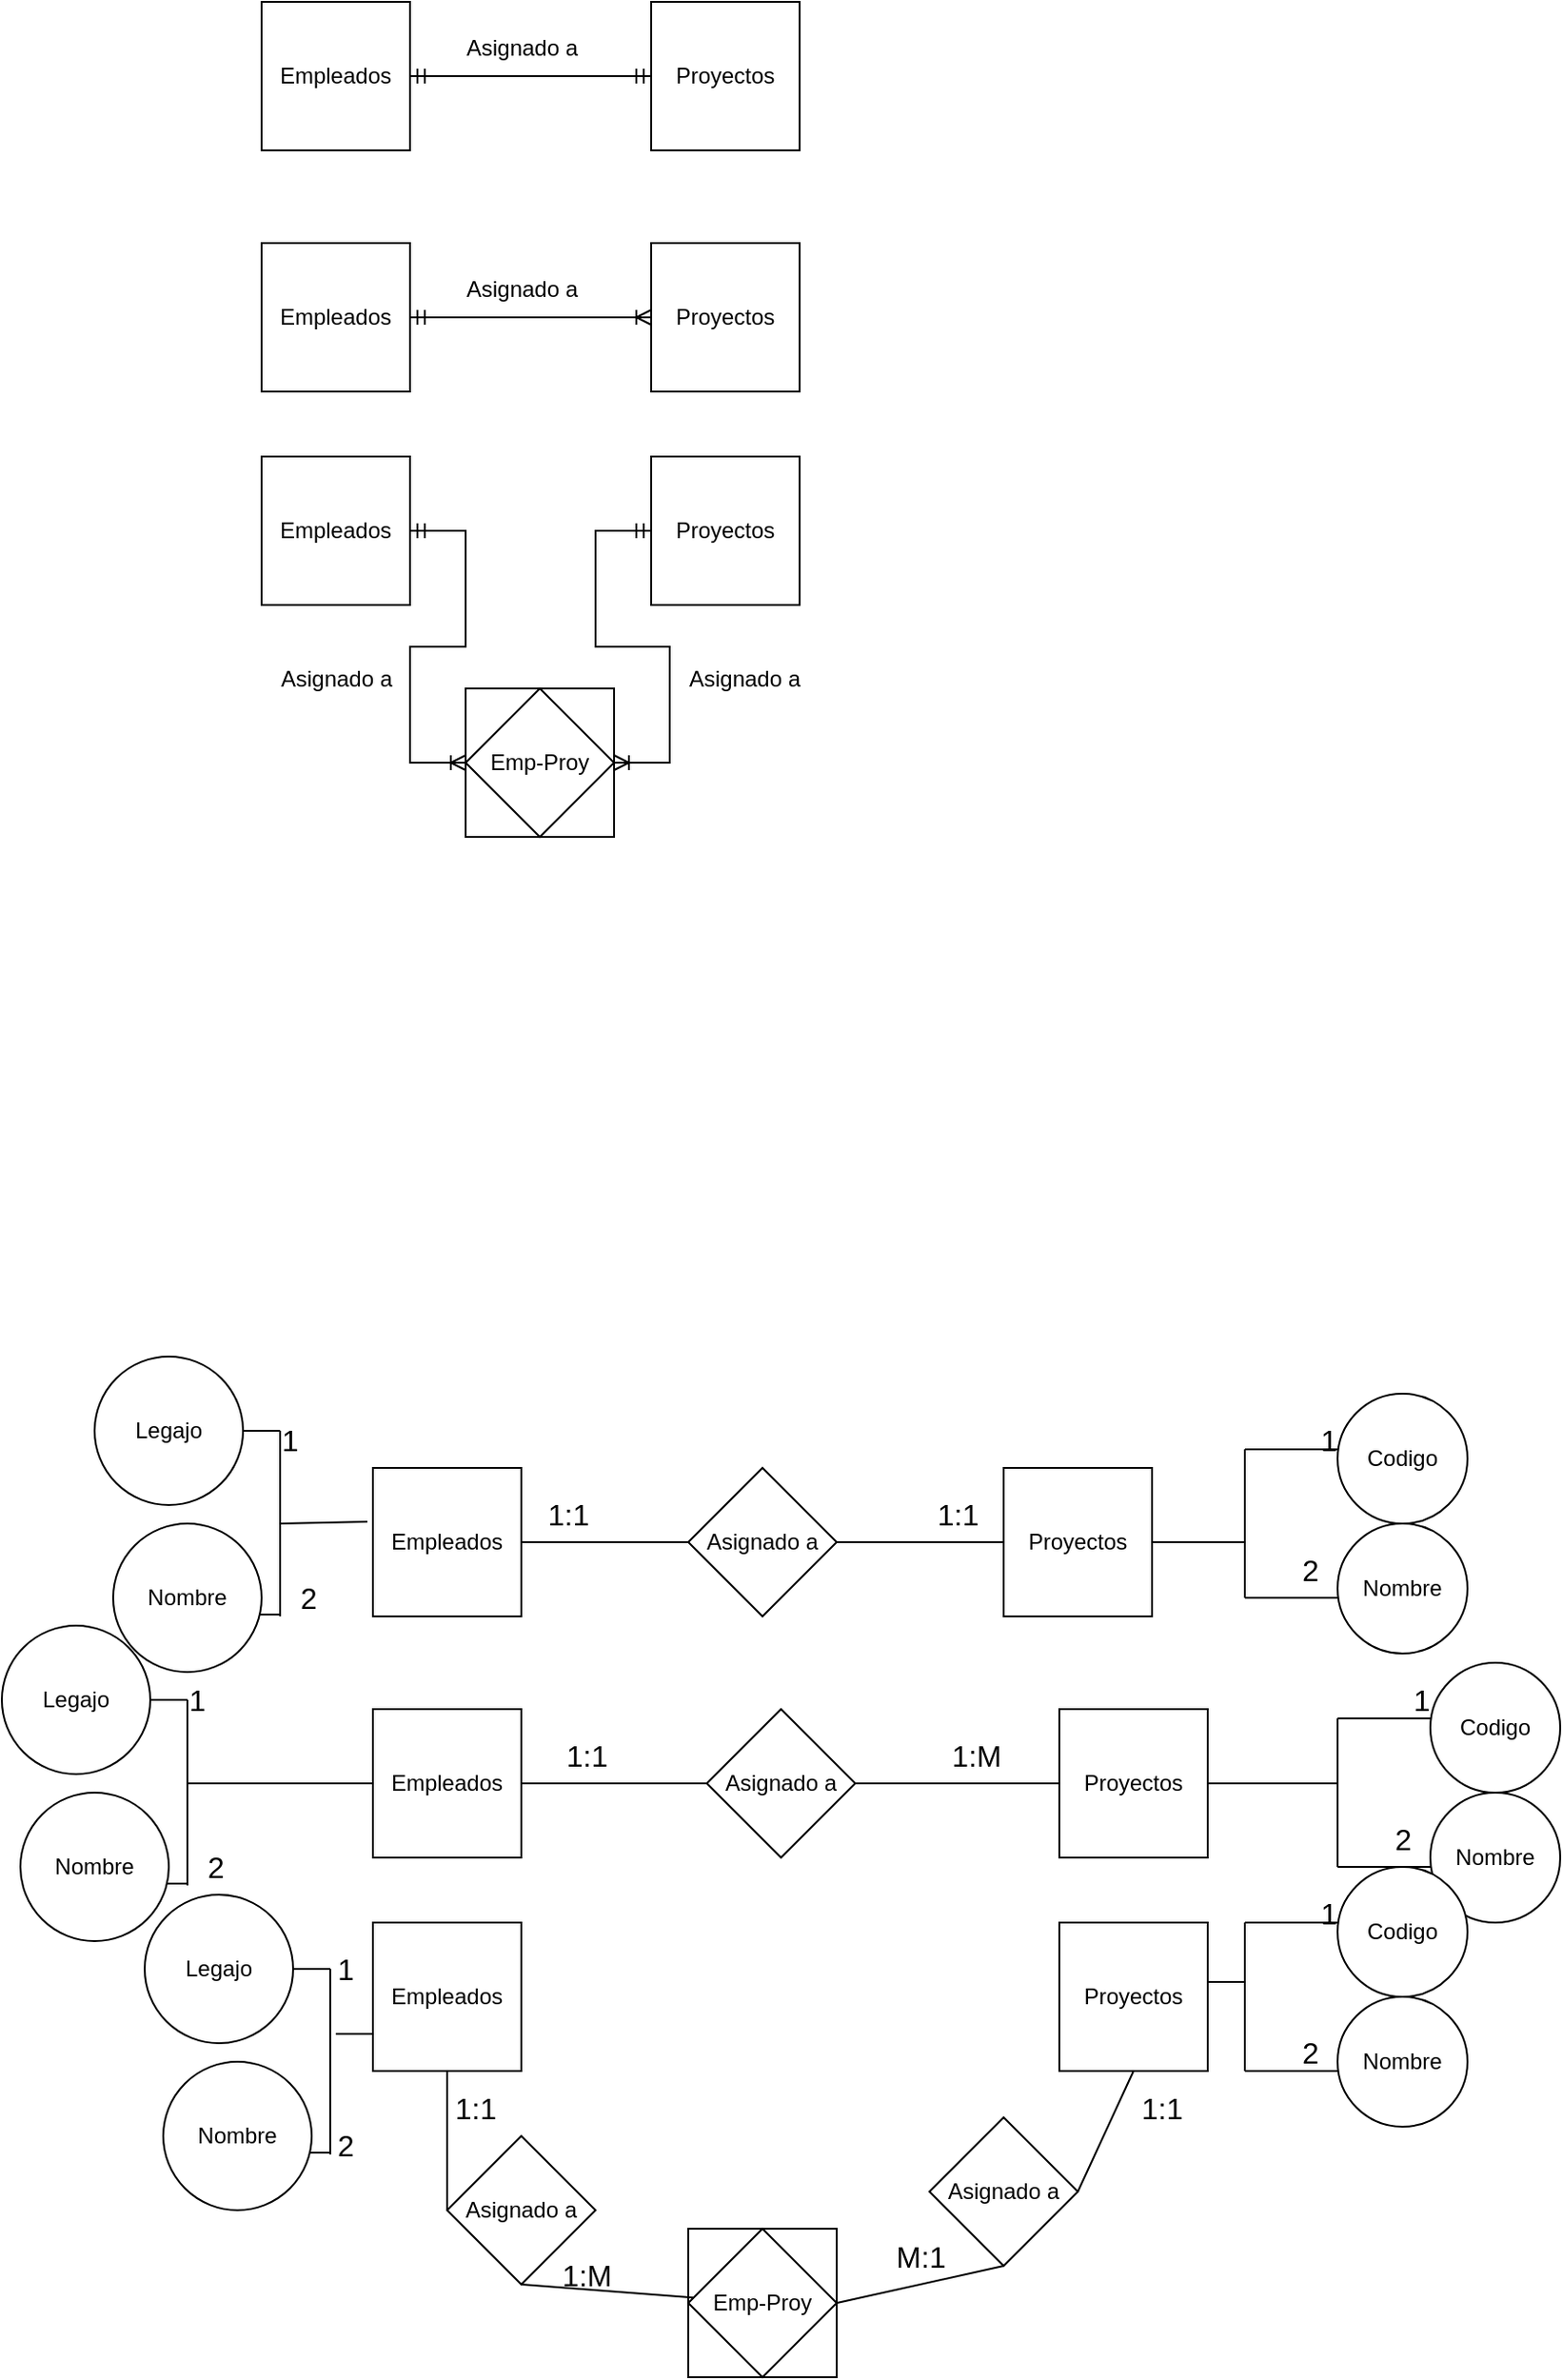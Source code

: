 <mxfile version="27.1.5">
  <diagram name="Página-1" id="LhxzeC9J_TmsiSqCx0SO">
    <mxGraphModel dx="1831" dy="1183" grid="1" gridSize="10" guides="1" tooltips="1" connect="1" arrows="1" fold="1" page="1" pageScale="1" pageWidth="827" pageHeight="1169" math="0" shadow="0">
      <root>
        <mxCell id="0" />
        <mxCell id="1" parent="0" />
        <mxCell id="4hXiRvws0e5RVFxnxAyp-1" value="Proyectos" style="whiteSpace=wrap;html=1;aspect=fixed;" parent="1" vertex="1">
          <mxGeometry x="-140" y="260" width="80" height="80" as="geometry" />
        </mxCell>
        <mxCell id="4hXiRvws0e5RVFxnxAyp-2" value="Empleados" style="whiteSpace=wrap;html=1;aspect=fixed;" parent="1" vertex="1">
          <mxGeometry x="-350" y="260" width="80" height="80" as="geometry" />
        </mxCell>
        <mxCell id="4hXiRvws0e5RVFxnxAyp-3" value="" style="edgeStyle=entityRelationEdgeStyle;fontSize=12;html=1;endArrow=ERmandOne;startArrow=ERmandOne;rounded=0;exitX=1;exitY=0.5;exitDx=0;exitDy=0;" parent="1" source="4hXiRvws0e5RVFxnxAyp-2" target="4hXiRvws0e5RVFxnxAyp-1" edge="1">
          <mxGeometry width="100" height="100" relative="1" as="geometry">
            <mxPoint x="-70" y="440" as="sourcePoint" />
            <mxPoint x="30" y="340" as="targetPoint" />
            <Array as="points">
              <mxPoint x="-260" y="310" />
            </Array>
          </mxGeometry>
        </mxCell>
        <mxCell id="4hXiRvws0e5RVFxnxAyp-4" value="Proyectos" style="whiteSpace=wrap;html=1;aspect=fixed;" parent="1" vertex="1">
          <mxGeometry x="-140" y="390" width="80" height="80" as="geometry" />
        </mxCell>
        <mxCell id="4hXiRvws0e5RVFxnxAyp-5" value="Empleados" style="whiteSpace=wrap;html=1;aspect=fixed;" parent="1" vertex="1">
          <mxGeometry x="-350" y="390" width="80" height="80" as="geometry" />
        </mxCell>
        <mxCell id="4hXiRvws0e5RVFxnxAyp-7" value="Proyectos" style="whiteSpace=wrap;html=1;aspect=fixed;" parent="1" vertex="1">
          <mxGeometry x="-140" y="505" width="80" height="80" as="geometry" />
        </mxCell>
        <mxCell id="4hXiRvws0e5RVFxnxAyp-8" value="Empleados" style="whiteSpace=wrap;html=1;aspect=fixed;" parent="1" vertex="1">
          <mxGeometry x="-350" y="505" width="80" height="80" as="geometry" />
        </mxCell>
        <mxCell id="4hXiRvws0e5RVFxnxAyp-12" value="" style="edgeStyle=entityRelationEdgeStyle;fontSize=12;html=1;endArrow=ERoneToMany;startArrow=ERmandOne;rounded=0;entryX=0;entryY=0.5;entryDx=0;entryDy=0;" parent="1" source="4hXiRvws0e5RVFxnxAyp-5" target="4hXiRvws0e5RVFxnxAyp-4" edge="1">
          <mxGeometry width="100" height="100" relative="1" as="geometry">
            <mxPoint x="-70" y="440" as="sourcePoint" />
            <mxPoint x="30" y="340" as="targetPoint" />
          </mxGeometry>
        </mxCell>
        <mxCell id="4hXiRvws0e5RVFxnxAyp-16" value="Asignado a" style="text;html=1;align=center;verticalAlign=middle;resizable=0;points=[];autosize=1;strokeColor=none;fillColor=none;" parent="1" vertex="1">
          <mxGeometry x="-250" y="270" width="80" height="30" as="geometry" />
        </mxCell>
        <mxCell id="4hXiRvws0e5RVFxnxAyp-17" value="Asignado a" style="text;html=1;align=center;verticalAlign=middle;resizable=0;points=[];autosize=1;strokeColor=none;fillColor=none;" parent="1" vertex="1">
          <mxGeometry x="-250" y="400" width="80" height="30" as="geometry" />
        </mxCell>
        <mxCell id="4hXiRvws0e5RVFxnxAyp-18" value="Asignado a" style="text;html=1;align=center;verticalAlign=middle;resizable=0;points=[];autosize=1;strokeColor=none;fillColor=none;" parent="1" vertex="1">
          <mxGeometry x="-350" y="610" width="80" height="30" as="geometry" />
        </mxCell>
        <mxCell id="4hXiRvws0e5RVFxnxAyp-31" value="" style="whiteSpace=wrap;html=1;aspect=fixed;" parent="1" vertex="1">
          <mxGeometry x="-240" y="630" width="80" height="80" as="geometry" />
        </mxCell>
        <mxCell id="4hXiRvws0e5RVFxnxAyp-32" value="Emp-Proy" style="rhombus;whiteSpace=wrap;html=1;" parent="1" vertex="1">
          <mxGeometry x="-240" y="630" width="80" height="80" as="geometry" />
        </mxCell>
        <mxCell id="4hXiRvws0e5RVFxnxAyp-33" value="" style="edgeStyle=entityRelationEdgeStyle;fontSize=12;html=1;endArrow=ERoneToMany;startArrow=ERmandOne;rounded=0;entryX=0;entryY=0.5;entryDx=0;entryDy=0;exitX=1;exitY=0.5;exitDx=0;exitDy=0;" parent="1" source="4hXiRvws0e5RVFxnxAyp-8" target="4hXiRvws0e5RVFxnxAyp-31" edge="1">
          <mxGeometry width="100" height="100" relative="1" as="geometry">
            <mxPoint x="-200" y="540" as="sourcePoint" />
            <mxPoint x="-70" y="540" as="targetPoint" />
            <Array as="points">
              <mxPoint x="-270" y="630" />
              <mxPoint x="-150" y="550" />
            </Array>
          </mxGeometry>
        </mxCell>
        <mxCell id="4hXiRvws0e5RVFxnxAyp-34" value="" style="edgeStyle=entityRelationEdgeStyle;fontSize=12;html=1;endArrow=ERoneToMany;startArrow=ERmandOne;rounded=0;entryX=1;entryY=0.5;entryDx=0;entryDy=0;" parent="1" source="4hXiRvws0e5RVFxnxAyp-7" target="4hXiRvws0e5RVFxnxAyp-32" edge="1">
          <mxGeometry width="100" height="100" relative="1" as="geometry">
            <mxPoint x="-260" y="600" as="sourcePoint" />
            <mxPoint x="-240" y="725" as="targetPoint" />
            <Array as="points">
              <mxPoint x="-260" y="685" />
              <mxPoint x="-160" y="610" />
              <mxPoint x="-140" y="605" />
            </Array>
          </mxGeometry>
        </mxCell>
        <mxCell id="4hXiRvws0e5RVFxnxAyp-35" value="Asignado a" style="text;html=1;align=center;verticalAlign=middle;resizable=0;points=[];autosize=1;strokeColor=none;fillColor=none;" parent="1" vertex="1">
          <mxGeometry x="-130" y="610" width="80" height="30" as="geometry" />
        </mxCell>
        <mxCell id="aEmfkjUTmZAkpuzucKay-1" value="Proyectos" style="whiteSpace=wrap;html=1;aspect=fixed;" vertex="1" parent="1">
          <mxGeometry x="50" y="1050" width="80" height="80" as="geometry" />
        </mxCell>
        <mxCell id="aEmfkjUTmZAkpuzucKay-2" value="Empleados" style="whiteSpace=wrap;html=1;aspect=fixed;" vertex="1" parent="1">
          <mxGeometry x="-290" y="1050" width="80" height="80" as="geometry" />
        </mxCell>
        <mxCell id="aEmfkjUTmZAkpuzucKay-4" value="Proyectos" style="whiteSpace=wrap;html=1;aspect=fixed;" vertex="1" parent="1">
          <mxGeometry x="80" y="1180" width="80" height="80" as="geometry" />
        </mxCell>
        <mxCell id="aEmfkjUTmZAkpuzucKay-5" value="Empleados" style="whiteSpace=wrap;html=1;aspect=fixed;" vertex="1" parent="1">
          <mxGeometry x="-290" y="1180" width="80" height="80" as="geometry" />
        </mxCell>
        <mxCell id="aEmfkjUTmZAkpuzucKay-6" value="Proyectos" style="whiteSpace=wrap;html=1;aspect=fixed;" vertex="1" parent="1">
          <mxGeometry x="80" y="1295" width="80" height="80" as="geometry" />
        </mxCell>
        <mxCell id="aEmfkjUTmZAkpuzucKay-7" value="Empleados" style="whiteSpace=wrap;html=1;aspect=fixed;" vertex="1" parent="1">
          <mxGeometry x="-290" y="1295" width="80" height="80" as="geometry" />
        </mxCell>
        <mxCell id="aEmfkjUTmZAkpuzucKay-12" value="" style="whiteSpace=wrap;html=1;aspect=fixed;" vertex="1" parent="1">
          <mxGeometry x="-120" y="1460" width="80" height="80" as="geometry" />
        </mxCell>
        <mxCell id="aEmfkjUTmZAkpuzucKay-13" value="Emp-Proy" style="rhombus;whiteSpace=wrap;html=1;" vertex="1" parent="1">
          <mxGeometry x="-120" y="1460" width="80" height="80" as="geometry" />
        </mxCell>
        <mxCell id="aEmfkjUTmZAkpuzucKay-17" value="Asignado a" style="rhombus;whiteSpace=wrap;html=1;" vertex="1" parent="1">
          <mxGeometry x="-120" y="1050" width="80" height="80" as="geometry" />
        </mxCell>
        <mxCell id="aEmfkjUTmZAkpuzucKay-18" value="Asignado a" style="rhombus;whiteSpace=wrap;html=1;" vertex="1" parent="1">
          <mxGeometry x="-250" y="1410" width="80" height="80" as="geometry" />
        </mxCell>
        <mxCell id="aEmfkjUTmZAkpuzucKay-19" value="Asignado a" style="rhombus;whiteSpace=wrap;html=1;" vertex="1" parent="1">
          <mxGeometry x="10" y="1400" width="80" height="80" as="geometry" />
        </mxCell>
        <mxCell id="aEmfkjUTmZAkpuzucKay-20" value="Asignado a" style="rhombus;whiteSpace=wrap;html=1;" vertex="1" parent="1">
          <mxGeometry x="-110" y="1180" width="80" height="80" as="geometry" />
        </mxCell>
        <mxCell id="aEmfkjUTmZAkpuzucKay-21" value="" style="endArrow=none;html=1;rounded=0;fontSize=12;startSize=8;endSize=8;curved=1;exitX=1;exitY=0.5;exitDx=0;exitDy=0;entryX=0;entryY=0.5;entryDx=0;entryDy=0;" edge="1" parent="1" source="aEmfkjUTmZAkpuzucKay-2" target="aEmfkjUTmZAkpuzucKay-17">
          <mxGeometry width="50" height="50" relative="1" as="geometry">
            <mxPoint x="-70" y="1200" as="sourcePoint" />
            <mxPoint x="-20" y="1150" as="targetPoint" />
          </mxGeometry>
        </mxCell>
        <mxCell id="aEmfkjUTmZAkpuzucKay-22" value="" style="endArrow=none;html=1;rounded=0;fontSize=12;startSize=8;endSize=8;curved=1;exitX=1;exitY=0.5;exitDx=0;exitDy=0;entryX=0;entryY=0.5;entryDx=0;entryDy=0;" edge="1" parent="1" source="aEmfkjUTmZAkpuzucKay-17" target="aEmfkjUTmZAkpuzucKay-1">
          <mxGeometry width="50" height="50" relative="1" as="geometry">
            <mxPoint x="-130" y="1110" as="sourcePoint" />
            <mxPoint x="-40" y="1110" as="targetPoint" />
          </mxGeometry>
        </mxCell>
        <mxCell id="aEmfkjUTmZAkpuzucKay-23" value="1:1" style="text;html=1;align=center;verticalAlign=middle;resizable=0;points=[];autosize=1;strokeColor=none;fillColor=none;fontSize=16;" vertex="1" parent="1">
          <mxGeometry x="-210" y="1060" width="50" height="30" as="geometry" />
        </mxCell>
        <mxCell id="aEmfkjUTmZAkpuzucKay-24" value="1:1" style="text;html=1;align=center;verticalAlign=middle;resizable=0;points=[];autosize=1;strokeColor=none;fillColor=none;fontSize=16;" vertex="1" parent="1">
          <mxGeometry y="1060" width="50" height="30" as="geometry" />
        </mxCell>
        <mxCell id="aEmfkjUTmZAkpuzucKay-25" value="1:1" style="text;html=1;align=center;verticalAlign=middle;resizable=0;points=[];autosize=1;strokeColor=none;fillColor=none;fontSize=16;" vertex="1" parent="1">
          <mxGeometry x="-200" y="1190" width="50" height="30" as="geometry" />
        </mxCell>
        <mxCell id="aEmfkjUTmZAkpuzucKay-26" value="1:M" style="text;html=1;align=center;verticalAlign=middle;resizable=0;points=[];autosize=1;strokeColor=none;fillColor=none;fontSize=16;" vertex="1" parent="1">
          <mxGeometry x="10" y="1190" width="50" height="30" as="geometry" />
        </mxCell>
        <mxCell id="aEmfkjUTmZAkpuzucKay-27" value="" style="endArrow=none;html=1;rounded=0;fontSize=12;startSize=8;endSize=8;curved=1;exitX=1;exitY=0.5;exitDx=0;exitDy=0;entryX=0;entryY=0.5;entryDx=0;entryDy=0;" edge="1" parent="1" source="aEmfkjUTmZAkpuzucKay-5" target="aEmfkjUTmZAkpuzucKay-20">
          <mxGeometry width="50" height="50" relative="1" as="geometry">
            <mxPoint x="-150" y="1120" as="sourcePoint" />
            <mxPoint x="-60" y="1120" as="targetPoint" />
          </mxGeometry>
        </mxCell>
        <mxCell id="aEmfkjUTmZAkpuzucKay-28" value="" style="endArrow=none;html=1;rounded=0;fontSize=12;startSize=8;endSize=8;curved=1;exitX=1;exitY=0.5;exitDx=0;exitDy=0;entryX=0;entryY=0.5;entryDx=0;entryDy=0;" edge="1" parent="1" source="aEmfkjUTmZAkpuzucKay-20" target="aEmfkjUTmZAkpuzucKay-4">
          <mxGeometry width="50" height="50" relative="1" as="geometry">
            <mxPoint x="20" y="1240" as="sourcePoint" />
            <mxPoint x="110" y="1240" as="targetPoint" />
          </mxGeometry>
        </mxCell>
        <mxCell id="aEmfkjUTmZAkpuzucKay-29" value="M:1" style="text;html=1;align=center;verticalAlign=middle;resizable=0;points=[];autosize=1;strokeColor=none;fillColor=none;fontSize=16;" vertex="1" parent="1">
          <mxGeometry x="-20" y="1460" width="50" height="30" as="geometry" />
        </mxCell>
        <mxCell id="aEmfkjUTmZAkpuzucKay-30" value="1:M" style="text;html=1;align=center;verticalAlign=middle;resizable=0;points=[];autosize=1;strokeColor=none;fillColor=none;fontSize=16;" vertex="1" parent="1">
          <mxGeometry x="-200" y="1470" width="50" height="30" as="geometry" />
        </mxCell>
        <mxCell id="aEmfkjUTmZAkpuzucKay-32" value="" style="endArrow=none;html=1;rounded=0;fontSize=12;startSize=8;endSize=8;curved=1;exitX=0.5;exitY=1;exitDx=0;exitDy=0;entryX=0;entryY=0.5;entryDx=0;entryDy=0;" edge="1" parent="1" source="aEmfkjUTmZAkpuzucKay-7" target="aEmfkjUTmZAkpuzucKay-18">
          <mxGeometry width="50" height="50" relative="1" as="geometry">
            <mxPoint x="-240" y="1390" as="sourcePoint" />
            <mxPoint x="-140" y="1390" as="targetPoint" />
          </mxGeometry>
        </mxCell>
        <mxCell id="aEmfkjUTmZAkpuzucKay-33" value="1:1" style="text;html=1;align=center;verticalAlign=middle;resizable=0;points=[];autosize=1;strokeColor=none;fillColor=none;fontSize=16;" vertex="1" parent="1">
          <mxGeometry x="-260" y="1380" width="50" height="30" as="geometry" />
        </mxCell>
        <mxCell id="aEmfkjUTmZAkpuzucKay-34" value="1:1" style="text;html=1;align=center;verticalAlign=middle;resizable=0;points=[];autosize=1;strokeColor=none;fillColor=none;fontSize=16;" vertex="1" parent="1">
          <mxGeometry x="110" y="1380" width="50" height="30" as="geometry" />
        </mxCell>
        <mxCell id="aEmfkjUTmZAkpuzucKay-35" value="" style="endArrow=none;html=1;rounded=0;fontSize=12;startSize=8;endSize=8;curved=1;exitX=0.5;exitY=1;exitDx=0;exitDy=0;" edge="1" parent="1" source="aEmfkjUTmZAkpuzucKay-18" target="aEmfkjUTmZAkpuzucKay-13">
          <mxGeometry width="50" height="50" relative="1" as="geometry">
            <mxPoint x="-180" y="1510" as="sourcePoint" />
            <mxPoint x="-180" y="1585" as="targetPoint" />
          </mxGeometry>
        </mxCell>
        <mxCell id="aEmfkjUTmZAkpuzucKay-36" value="" style="endArrow=none;html=1;rounded=0;fontSize=12;startSize=8;endSize=8;curved=1;exitX=1;exitY=0.5;exitDx=0;exitDy=0;entryX=0.5;entryY=1;entryDx=0;entryDy=0;" edge="1" parent="1" source="aEmfkjUTmZAkpuzucKay-13" target="aEmfkjUTmZAkpuzucKay-19">
          <mxGeometry width="50" height="50" relative="1" as="geometry">
            <mxPoint x="-20" y="1500" as="sourcePoint" />
            <mxPoint x="-20" y="1575" as="targetPoint" />
          </mxGeometry>
        </mxCell>
        <mxCell id="aEmfkjUTmZAkpuzucKay-37" value="" style="endArrow=none;html=1;rounded=0;fontSize=12;startSize=8;endSize=8;curved=1;exitX=0.5;exitY=1;exitDx=0;exitDy=0;entryX=1;entryY=0.5;entryDx=0;entryDy=0;" edge="1" parent="1" source="aEmfkjUTmZAkpuzucKay-6" target="aEmfkjUTmZAkpuzucKay-19">
          <mxGeometry width="50" height="50" relative="1" as="geometry">
            <mxPoint x="120" y="1420" as="sourcePoint" />
            <mxPoint x="120" y="1495" as="targetPoint" />
          </mxGeometry>
        </mxCell>
        <mxCell id="aEmfkjUTmZAkpuzucKay-38" value="Codigo" style="ellipse;whiteSpace=wrap;html=1;aspect=fixed;" vertex="1" parent="1">
          <mxGeometry x="230" y="1010" width="70" height="70" as="geometry" />
        </mxCell>
        <mxCell id="aEmfkjUTmZAkpuzucKay-39" value="Nombre" style="ellipse;whiteSpace=wrap;html=1;aspect=fixed;" vertex="1" parent="1">
          <mxGeometry x="230" y="1080" width="70" height="70" as="geometry" />
        </mxCell>
        <mxCell id="aEmfkjUTmZAkpuzucKay-40" value="Legajo" style="ellipse;whiteSpace=wrap;html=1;aspect=fixed;" vertex="1" parent="1">
          <mxGeometry x="-440" y="990" width="80" height="80" as="geometry" />
        </mxCell>
        <mxCell id="aEmfkjUTmZAkpuzucKay-41" value="Nombre" style="ellipse;whiteSpace=wrap;html=1;aspect=fixed;" vertex="1" parent="1">
          <mxGeometry x="-430" y="1080" width="80" height="80" as="geometry" />
        </mxCell>
        <mxCell id="aEmfkjUTmZAkpuzucKay-42" value="" style="endArrow=none;html=1;rounded=0;fontSize=12;startSize=8;endSize=8;curved=1;entryX=-0.037;entryY=0.363;entryDx=0;entryDy=0;entryPerimeter=0;" edge="1" parent="1" target="aEmfkjUTmZAkpuzucKay-2">
          <mxGeometry width="50" height="50" relative="1" as="geometry">
            <mxPoint x="-340" y="1080" as="sourcePoint" />
            <mxPoint x="-300" y="1080" as="targetPoint" />
          </mxGeometry>
        </mxCell>
        <mxCell id="aEmfkjUTmZAkpuzucKay-43" value="" style="endArrow=none;html=1;rounded=0;fontSize=12;startSize=8;endSize=8;curved=1;" edge="1" parent="1">
          <mxGeometry width="50" height="50" relative="1" as="geometry">
            <mxPoint x="-340" y="1030" as="sourcePoint" />
            <mxPoint x="-340" y="1130" as="targetPoint" />
          </mxGeometry>
        </mxCell>
        <mxCell id="aEmfkjUTmZAkpuzucKay-44" value="" style="endArrow=none;html=1;rounded=0;fontSize=12;startSize=8;endSize=8;curved=1;exitX=1;exitY=0.5;exitDx=0;exitDy=0;" edge="1" parent="1" source="aEmfkjUTmZAkpuzucKay-40">
          <mxGeometry width="50" height="50" relative="1" as="geometry">
            <mxPoint x="-340" y="1010" as="sourcePoint" />
            <mxPoint x="-340" y="1030" as="targetPoint" />
          </mxGeometry>
        </mxCell>
        <mxCell id="aEmfkjUTmZAkpuzucKay-45" value="" style="endArrow=none;html=1;rounded=0;fontSize=12;startSize=8;endSize=8;curved=1;exitX=0.988;exitY=0.613;exitDx=0;exitDy=0;exitPerimeter=0;" edge="1" parent="1" source="aEmfkjUTmZAkpuzucKay-41">
          <mxGeometry width="50" height="50" relative="1" as="geometry">
            <mxPoint x="-350" y="1140" as="sourcePoint" />
            <mxPoint x="-340" y="1129" as="targetPoint" />
          </mxGeometry>
        </mxCell>
        <mxCell id="aEmfkjUTmZAkpuzucKay-46" value="Legajo" style="ellipse;whiteSpace=wrap;html=1;aspect=fixed;" vertex="1" parent="1">
          <mxGeometry x="-490" y="1135" width="80" height="80" as="geometry" />
        </mxCell>
        <mxCell id="aEmfkjUTmZAkpuzucKay-47" value="Nombre" style="ellipse;whiteSpace=wrap;html=1;aspect=fixed;" vertex="1" parent="1">
          <mxGeometry x="-480" y="1225" width="80" height="80" as="geometry" />
        </mxCell>
        <mxCell id="aEmfkjUTmZAkpuzucKay-48" value="" style="endArrow=none;html=1;rounded=0;fontSize=12;startSize=8;endSize=8;curved=1;" edge="1" parent="1">
          <mxGeometry width="50" height="50" relative="1" as="geometry">
            <mxPoint x="-390" y="1175" as="sourcePoint" />
            <mxPoint x="-390" y="1275" as="targetPoint" />
          </mxGeometry>
        </mxCell>
        <mxCell id="aEmfkjUTmZAkpuzucKay-49" value="" style="endArrow=none;html=1;rounded=0;fontSize=12;startSize=8;endSize=8;curved=1;exitX=1;exitY=0.5;exitDx=0;exitDy=0;" edge="1" parent="1" source="aEmfkjUTmZAkpuzucKay-46">
          <mxGeometry width="50" height="50" relative="1" as="geometry">
            <mxPoint x="-390" y="1155" as="sourcePoint" />
            <mxPoint x="-390" y="1175" as="targetPoint" />
          </mxGeometry>
        </mxCell>
        <mxCell id="aEmfkjUTmZAkpuzucKay-50" value="" style="endArrow=none;html=1;rounded=0;fontSize=12;startSize=8;endSize=8;curved=1;exitX=0.988;exitY=0.613;exitDx=0;exitDy=0;exitPerimeter=0;" edge="1" parent="1" source="aEmfkjUTmZAkpuzucKay-47">
          <mxGeometry width="50" height="50" relative="1" as="geometry">
            <mxPoint x="-400" y="1285" as="sourcePoint" />
            <mxPoint x="-390" y="1274" as="targetPoint" />
          </mxGeometry>
        </mxCell>
        <mxCell id="aEmfkjUTmZAkpuzucKay-51" value="Legajo" style="ellipse;whiteSpace=wrap;html=1;aspect=fixed;" vertex="1" parent="1">
          <mxGeometry x="-413" y="1280" width="80" height="80" as="geometry" />
        </mxCell>
        <mxCell id="aEmfkjUTmZAkpuzucKay-52" value="Nombre" style="ellipse;whiteSpace=wrap;html=1;aspect=fixed;" vertex="1" parent="1">
          <mxGeometry x="-403" y="1370" width="80" height="80" as="geometry" />
        </mxCell>
        <mxCell id="aEmfkjUTmZAkpuzucKay-53" value="" style="endArrow=none;html=1;rounded=0;fontSize=12;startSize=8;endSize=8;curved=1;" edge="1" parent="1">
          <mxGeometry width="50" height="50" relative="1" as="geometry">
            <mxPoint x="-313" y="1320" as="sourcePoint" />
            <mxPoint x="-313" y="1420" as="targetPoint" />
          </mxGeometry>
        </mxCell>
        <mxCell id="aEmfkjUTmZAkpuzucKay-54" value="" style="endArrow=none;html=1;rounded=0;fontSize=12;startSize=8;endSize=8;curved=1;exitX=1;exitY=0.5;exitDx=0;exitDy=0;" edge="1" parent="1" source="aEmfkjUTmZAkpuzucKay-51">
          <mxGeometry width="50" height="50" relative="1" as="geometry">
            <mxPoint x="-313" y="1300" as="sourcePoint" />
            <mxPoint x="-313" y="1320" as="targetPoint" />
          </mxGeometry>
        </mxCell>
        <mxCell id="aEmfkjUTmZAkpuzucKay-55" value="" style="endArrow=none;html=1;rounded=0;fontSize=12;startSize=8;endSize=8;curved=1;exitX=0.988;exitY=0.613;exitDx=0;exitDy=0;exitPerimeter=0;" edge="1" parent="1" source="aEmfkjUTmZAkpuzucKay-52">
          <mxGeometry width="50" height="50" relative="1" as="geometry">
            <mxPoint x="-323" y="1430" as="sourcePoint" />
            <mxPoint x="-313" y="1419" as="targetPoint" />
          </mxGeometry>
        </mxCell>
        <mxCell id="aEmfkjUTmZAkpuzucKay-56" value="" style="endArrow=none;html=1;rounded=0;fontSize=12;startSize=8;endSize=8;curved=1;entryX=0;entryY=0.5;entryDx=0;entryDy=0;" edge="1" parent="1" target="aEmfkjUTmZAkpuzucKay-5">
          <mxGeometry width="50" height="50" relative="1" as="geometry">
            <mxPoint x="-390" y="1220" as="sourcePoint" />
            <mxPoint x="-323" y="1220" as="targetPoint" />
          </mxGeometry>
        </mxCell>
        <mxCell id="aEmfkjUTmZAkpuzucKay-57" value="" style="endArrow=none;html=1;rounded=0;fontSize=12;startSize=8;endSize=8;curved=1;entryX=0;entryY=0.75;entryDx=0;entryDy=0;" edge="1" parent="1" target="aEmfkjUTmZAkpuzucKay-7">
          <mxGeometry width="50" height="50" relative="1" as="geometry">
            <mxPoint x="-310" y="1355" as="sourcePoint" />
            <mxPoint x="-300" y="1350" as="targetPoint" />
          </mxGeometry>
        </mxCell>
        <mxCell id="aEmfkjUTmZAkpuzucKay-58" value="" style="endArrow=none;html=1;rounded=0;fontSize=12;startSize=8;endSize=8;curved=1;exitX=1;exitY=0.5;exitDx=0;exitDy=0;" edge="1" parent="1" source="aEmfkjUTmZAkpuzucKay-1">
          <mxGeometry width="50" height="50" relative="1" as="geometry">
            <mxPoint x="30" y="1110" as="sourcePoint" />
            <mxPoint x="180" y="1090" as="targetPoint" />
          </mxGeometry>
        </mxCell>
        <mxCell id="aEmfkjUTmZAkpuzucKay-59" value="" style="endArrow=none;html=1;rounded=0;fontSize=12;startSize=8;endSize=8;curved=1;" edge="1" parent="1">
          <mxGeometry width="50" height="50" relative="1" as="geometry">
            <mxPoint x="180" y="1040" as="sourcePoint" />
            <mxPoint x="180" y="1120" as="targetPoint" />
          </mxGeometry>
        </mxCell>
        <mxCell id="aEmfkjUTmZAkpuzucKay-60" value="" style="endArrow=none;html=1;rounded=0;fontSize=12;startSize=8;endSize=8;curved=1;" edge="1" parent="1">
          <mxGeometry width="50" height="50" relative="1" as="geometry">
            <mxPoint x="180" y="1120" as="sourcePoint" />
            <mxPoint x="230" y="1120" as="targetPoint" />
          </mxGeometry>
        </mxCell>
        <mxCell id="aEmfkjUTmZAkpuzucKay-61" value="" style="endArrow=none;html=1;rounded=0;fontSize=12;startSize=8;endSize=8;curved=1;" edge="1" parent="1">
          <mxGeometry width="50" height="50" relative="1" as="geometry">
            <mxPoint x="180" y="1040" as="sourcePoint" />
            <mxPoint x="230" y="1040" as="targetPoint" />
          </mxGeometry>
        </mxCell>
        <mxCell id="aEmfkjUTmZAkpuzucKay-62" value="Codigo" style="ellipse;whiteSpace=wrap;html=1;aspect=fixed;" vertex="1" parent="1">
          <mxGeometry x="280" y="1155" width="70" height="70" as="geometry" />
        </mxCell>
        <mxCell id="aEmfkjUTmZAkpuzucKay-63" value="Nombre" style="ellipse;whiteSpace=wrap;html=1;aspect=fixed;" vertex="1" parent="1">
          <mxGeometry x="280" y="1225" width="70" height="70" as="geometry" />
        </mxCell>
        <mxCell id="aEmfkjUTmZAkpuzucKay-64" value="" style="endArrow=none;html=1;rounded=0;fontSize=12;startSize=8;endSize=8;curved=1;" edge="1" parent="1">
          <mxGeometry width="50" height="50" relative="1" as="geometry">
            <mxPoint x="230" y="1185" as="sourcePoint" />
            <mxPoint x="230" y="1265" as="targetPoint" />
          </mxGeometry>
        </mxCell>
        <mxCell id="aEmfkjUTmZAkpuzucKay-65" value="" style="endArrow=none;html=1;rounded=0;fontSize=12;startSize=8;endSize=8;curved=1;" edge="1" parent="1">
          <mxGeometry width="50" height="50" relative="1" as="geometry">
            <mxPoint x="230" y="1265" as="sourcePoint" />
            <mxPoint x="280" y="1265" as="targetPoint" />
          </mxGeometry>
        </mxCell>
        <mxCell id="aEmfkjUTmZAkpuzucKay-66" value="" style="endArrow=none;html=1;rounded=0;fontSize=12;startSize=8;endSize=8;curved=1;" edge="1" parent="1">
          <mxGeometry width="50" height="50" relative="1" as="geometry">
            <mxPoint x="230" y="1185" as="sourcePoint" />
            <mxPoint x="280" y="1185" as="targetPoint" />
          </mxGeometry>
        </mxCell>
        <mxCell id="aEmfkjUTmZAkpuzucKay-67" value="Codigo" style="ellipse;whiteSpace=wrap;html=1;aspect=fixed;" vertex="1" parent="1">
          <mxGeometry x="230" y="1265" width="70" height="70" as="geometry" />
        </mxCell>
        <mxCell id="aEmfkjUTmZAkpuzucKay-68" value="Nombre" style="ellipse;whiteSpace=wrap;html=1;aspect=fixed;" vertex="1" parent="1">
          <mxGeometry x="230" y="1335" width="70" height="70" as="geometry" />
        </mxCell>
        <mxCell id="aEmfkjUTmZAkpuzucKay-69" value="" style="endArrow=none;html=1;rounded=0;fontSize=12;startSize=8;endSize=8;curved=1;" edge="1" parent="1">
          <mxGeometry width="50" height="50" relative="1" as="geometry">
            <mxPoint x="180" y="1295" as="sourcePoint" />
            <mxPoint x="180" y="1375" as="targetPoint" />
          </mxGeometry>
        </mxCell>
        <mxCell id="aEmfkjUTmZAkpuzucKay-70" value="" style="endArrow=none;html=1;rounded=0;fontSize=12;startSize=8;endSize=8;curved=1;" edge="1" parent="1">
          <mxGeometry width="50" height="50" relative="1" as="geometry">
            <mxPoint x="180" y="1375" as="sourcePoint" />
            <mxPoint x="230" y="1375" as="targetPoint" />
          </mxGeometry>
        </mxCell>
        <mxCell id="aEmfkjUTmZAkpuzucKay-71" value="" style="endArrow=none;html=1;rounded=0;fontSize=12;startSize=8;endSize=8;curved=1;" edge="1" parent="1">
          <mxGeometry width="50" height="50" relative="1" as="geometry">
            <mxPoint x="180" y="1295" as="sourcePoint" />
            <mxPoint x="230" y="1295" as="targetPoint" />
          </mxGeometry>
        </mxCell>
        <mxCell id="aEmfkjUTmZAkpuzucKay-72" value="" style="endArrow=none;html=1;rounded=0;fontSize=12;startSize=8;endSize=8;curved=1;exitX=1;exitY=0.5;exitDx=0;exitDy=0;" edge="1" parent="1" source="aEmfkjUTmZAkpuzucKay-4">
          <mxGeometry width="50" height="50" relative="1" as="geometry">
            <mxPoint x="190" y="1220" as="sourcePoint" />
            <mxPoint x="230" y="1220" as="targetPoint" />
          </mxGeometry>
        </mxCell>
        <mxCell id="aEmfkjUTmZAkpuzucKay-73" value="" style="endArrow=none;html=1;rounded=0;fontSize=12;startSize=8;endSize=8;curved=1;exitX=1;exitY=0.4;exitDx=0;exitDy=0;exitPerimeter=0;" edge="1" parent="1" source="aEmfkjUTmZAkpuzucKay-6">
          <mxGeometry width="50" height="50" relative="1" as="geometry">
            <mxPoint x="160" y="1310" as="sourcePoint" />
            <mxPoint x="180" y="1327" as="targetPoint" />
          </mxGeometry>
        </mxCell>
        <mxCell id="aEmfkjUTmZAkpuzucKay-74" value="1" style="text;html=1;align=center;verticalAlign=middle;resizable=0;points=[];autosize=1;strokeColor=none;fillColor=none;fontSize=16;" vertex="1" parent="1">
          <mxGeometry x="-350" y="1020" width="30" height="30" as="geometry" />
        </mxCell>
        <mxCell id="aEmfkjUTmZAkpuzucKay-75" value="1" style="text;html=1;align=center;verticalAlign=middle;resizable=0;points=[];autosize=1;strokeColor=none;fillColor=none;fontSize=16;" vertex="1" parent="1">
          <mxGeometry x="-400" y="1160" width="30" height="30" as="geometry" />
        </mxCell>
        <mxCell id="aEmfkjUTmZAkpuzucKay-76" value="1" style="text;html=1;align=center;verticalAlign=middle;resizable=0;points=[];autosize=1;strokeColor=none;fillColor=none;fontSize=16;" vertex="1" parent="1">
          <mxGeometry x="-320" y="1305" width="30" height="30" as="geometry" />
        </mxCell>
        <mxCell id="aEmfkjUTmZAkpuzucKay-77" value="1" style="text;html=1;align=center;verticalAlign=middle;resizable=0;points=[];autosize=1;strokeColor=none;fillColor=none;fontSize=16;" vertex="1" parent="1">
          <mxGeometry x="260" y="1160" width="30" height="30" as="geometry" />
        </mxCell>
        <mxCell id="aEmfkjUTmZAkpuzucKay-78" value="1" style="text;html=1;align=center;verticalAlign=middle;resizable=0;points=[];autosize=1;strokeColor=none;fillColor=none;fontSize=16;" vertex="1" parent="1">
          <mxGeometry x="210" y="1020" width="30" height="30" as="geometry" />
        </mxCell>
        <mxCell id="aEmfkjUTmZAkpuzucKay-79" value="1" style="text;html=1;align=center;verticalAlign=middle;resizable=0;points=[];autosize=1;strokeColor=none;fillColor=none;fontSize=16;" vertex="1" parent="1">
          <mxGeometry x="210" y="1275" width="30" height="30" as="geometry" />
        </mxCell>
        <mxCell id="aEmfkjUTmZAkpuzucKay-80" value="2" style="text;html=1;align=center;verticalAlign=middle;resizable=0;points=[];autosize=1;strokeColor=none;fillColor=none;fontSize=16;" vertex="1" parent="1">
          <mxGeometry x="-340" y="1105" width="30" height="30" as="geometry" />
        </mxCell>
        <mxCell id="aEmfkjUTmZAkpuzucKay-81" value="2" style="text;html=1;align=center;verticalAlign=middle;resizable=0;points=[];autosize=1;strokeColor=none;fillColor=none;fontSize=16;" vertex="1" parent="1">
          <mxGeometry x="-390" y="1250" width="30" height="30" as="geometry" />
        </mxCell>
        <mxCell id="aEmfkjUTmZAkpuzucKay-82" value="2" style="text;html=1;align=center;verticalAlign=middle;resizable=0;points=[];autosize=1;strokeColor=none;fillColor=none;fontSize=16;" vertex="1" parent="1">
          <mxGeometry x="-320" y="1400" width="30" height="30" as="geometry" />
        </mxCell>
        <mxCell id="aEmfkjUTmZAkpuzucKay-83" value="2" style="text;html=1;align=center;verticalAlign=middle;resizable=0;points=[];autosize=1;strokeColor=none;fillColor=none;fontSize=16;" vertex="1" parent="1">
          <mxGeometry x="200" y="1350" width="30" height="30" as="geometry" />
        </mxCell>
        <mxCell id="aEmfkjUTmZAkpuzucKay-84" value="2" style="text;html=1;align=center;verticalAlign=middle;resizable=0;points=[];autosize=1;strokeColor=none;fillColor=none;fontSize=16;" vertex="1" parent="1">
          <mxGeometry x="250" y="1235" width="30" height="30" as="geometry" />
        </mxCell>
        <mxCell id="aEmfkjUTmZAkpuzucKay-85" value="2" style="text;html=1;align=center;verticalAlign=middle;resizable=0;points=[];autosize=1;strokeColor=none;fillColor=none;fontSize=16;" vertex="1" parent="1">
          <mxGeometry x="200" y="1090" width="30" height="30" as="geometry" />
        </mxCell>
      </root>
    </mxGraphModel>
  </diagram>
</mxfile>
